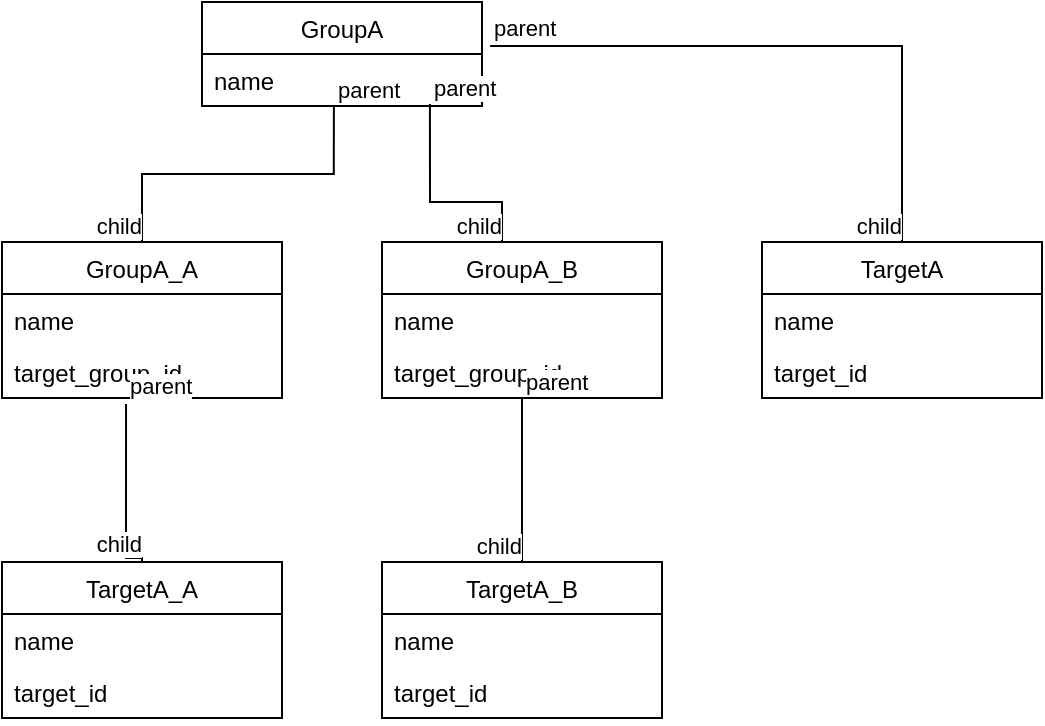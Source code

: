 <mxfile version="20.8.10" type="device"><diagram name="Page-1" id="OQktuxtRgtFUZpyvT3l3"><mxGraphModel dx="1434" dy="844" grid="1" gridSize="10" guides="1" tooltips="1" connect="1" arrows="1" fold="1" page="1" pageScale="1" pageWidth="850" pageHeight="1100" math="0" shadow="0"><root><mxCell id="0"/><mxCell id="1" parent="0"/><mxCell id="FVVRCT9ZKk4l8ToGjVFs-1" value="GroupA" style="swimlane;fontStyle=0;childLayout=stackLayout;horizontal=1;startSize=26;fillColor=none;horizontalStack=0;resizeParent=1;resizeParentMax=0;resizeLast=0;collapsible=1;marginBottom=0;" vertex="1" parent="1"><mxGeometry x="220" y="30" width="140" height="52" as="geometry"/></mxCell><mxCell id="FVVRCT9ZKk4l8ToGjVFs-2" value="name" style="text;strokeColor=none;fillColor=none;align=left;verticalAlign=top;spacingLeft=4;spacingRight=4;overflow=hidden;rotatable=0;points=[[0,0.5],[1,0.5]];portConstraint=eastwest;" vertex="1" parent="FVVRCT9ZKk4l8ToGjVFs-1"><mxGeometry y="26" width="140" height="26" as="geometry"/></mxCell><mxCell id="FVVRCT9ZKk4l8ToGjVFs-5" value="GroupA_A" style="swimlane;fontStyle=0;childLayout=stackLayout;horizontal=1;startSize=26;fillColor=none;horizontalStack=0;resizeParent=1;resizeParentMax=0;resizeLast=0;collapsible=1;marginBottom=0;" vertex="1" parent="1"><mxGeometry x="120" y="150" width="140" height="78" as="geometry"/></mxCell><mxCell id="FVVRCT9ZKk4l8ToGjVFs-6" value="name" style="text;strokeColor=none;fillColor=none;align=left;verticalAlign=top;spacingLeft=4;spacingRight=4;overflow=hidden;rotatable=0;points=[[0,0.5],[1,0.5]];portConstraint=eastwest;" vertex="1" parent="FVVRCT9ZKk4l8ToGjVFs-5"><mxGeometry y="26" width="140" height="26" as="geometry"/></mxCell><mxCell id="FVVRCT9ZKk4l8ToGjVFs-7" value="target_group_id" style="text;strokeColor=none;fillColor=none;align=left;verticalAlign=top;spacingLeft=4;spacingRight=4;overflow=hidden;rotatable=0;points=[[0,0.5],[1,0.5]];portConstraint=eastwest;" vertex="1" parent="FVVRCT9ZKk4l8ToGjVFs-5"><mxGeometry y="52" width="140" height="26" as="geometry"/></mxCell><mxCell id="FVVRCT9ZKk4l8ToGjVFs-9" value="GroupA_B" style="swimlane;fontStyle=0;childLayout=stackLayout;horizontal=1;startSize=26;fillColor=none;horizontalStack=0;resizeParent=1;resizeParentMax=0;resizeLast=0;collapsible=1;marginBottom=0;" vertex="1" parent="1"><mxGeometry x="310" y="150" width="140" height="78" as="geometry"/></mxCell><mxCell id="FVVRCT9ZKk4l8ToGjVFs-10" value="name" style="text;strokeColor=none;fillColor=none;align=left;verticalAlign=top;spacingLeft=4;spacingRight=4;overflow=hidden;rotatable=0;points=[[0,0.5],[1,0.5]];portConstraint=eastwest;" vertex="1" parent="FVVRCT9ZKk4l8ToGjVFs-9"><mxGeometry y="26" width="140" height="26" as="geometry"/></mxCell><mxCell id="FVVRCT9ZKk4l8ToGjVFs-11" value="target_group_id" style="text;strokeColor=none;fillColor=none;align=left;verticalAlign=top;spacingLeft=4;spacingRight=4;overflow=hidden;rotatable=0;points=[[0,0.5],[1,0.5]];portConstraint=eastwest;" vertex="1" parent="FVVRCT9ZKk4l8ToGjVFs-9"><mxGeometry y="52" width="140" height="26" as="geometry"/></mxCell><mxCell id="FVVRCT9ZKk4l8ToGjVFs-17" value="TargetA" style="swimlane;fontStyle=0;childLayout=stackLayout;horizontal=1;startSize=26;fillColor=none;horizontalStack=0;resizeParent=1;resizeParentMax=0;resizeLast=0;collapsible=1;marginBottom=0;" vertex="1" parent="1"><mxGeometry x="500" y="150" width="140" height="78" as="geometry"/></mxCell><mxCell id="FVVRCT9ZKk4l8ToGjVFs-18" value="name" style="text;strokeColor=none;fillColor=none;align=left;verticalAlign=top;spacingLeft=4;spacingRight=4;overflow=hidden;rotatable=0;points=[[0,0.5],[1,0.5]];portConstraint=eastwest;" vertex="1" parent="FVVRCT9ZKk4l8ToGjVFs-17"><mxGeometry y="26" width="140" height="26" as="geometry"/></mxCell><mxCell id="FVVRCT9ZKk4l8ToGjVFs-19" value="target_id" style="text;strokeColor=none;fillColor=none;align=left;verticalAlign=top;spacingLeft=4;spacingRight=4;overflow=hidden;rotatable=0;points=[[0,0.5],[1,0.5]];portConstraint=eastwest;" vertex="1" parent="FVVRCT9ZKk4l8ToGjVFs-17"><mxGeometry y="52" width="140" height="26" as="geometry"/></mxCell><mxCell id="FVVRCT9ZKk4l8ToGjVFs-21" value="TargetA_A" style="swimlane;fontStyle=0;childLayout=stackLayout;horizontal=1;startSize=26;fillColor=none;horizontalStack=0;resizeParent=1;resizeParentMax=0;resizeLast=0;collapsible=1;marginBottom=0;" vertex="1" parent="1"><mxGeometry x="120" y="310" width="140" height="78" as="geometry"/></mxCell><mxCell id="FVVRCT9ZKk4l8ToGjVFs-22" value="name" style="text;strokeColor=none;fillColor=none;align=left;verticalAlign=top;spacingLeft=4;spacingRight=4;overflow=hidden;rotatable=0;points=[[0,0.5],[1,0.5]];portConstraint=eastwest;" vertex="1" parent="FVVRCT9ZKk4l8ToGjVFs-21"><mxGeometry y="26" width="140" height="26" as="geometry"/></mxCell><mxCell id="FVVRCT9ZKk4l8ToGjVFs-23" value="target_id" style="text;strokeColor=none;fillColor=none;align=left;verticalAlign=top;spacingLeft=4;spacingRight=4;overflow=hidden;rotatable=0;points=[[0,0.5],[1,0.5]];portConstraint=eastwest;" vertex="1" parent="FVVRCT9ZKk4l8ToGjVFs-21"><mxGeometry y="52" width="140" height="26" as="geometry"/></mxCell><mxCell id="FVVRCT9ZKk4l8ToGjVFs-24" value="TargetA_B" style="swimlane;fontStyle=0;childLayout=stackLayout;horizontal=1;startSize=26;fillColor=none;horizontalStack=0;resizeParent=1;resizeParentMax=0;resizeLast=0;collapsible=1;marginBottom=0;" vertex="1" parent="1"><mxGeometry x="310" y="310" width="140" height="78" as="geometry"/></mxCell><mxCell id="FVVRCT9ZKk4l8ToGjVFs-25" value="name" style="text;strokeColor=none;fillColor=none;align=left;verticalAlign=top;spacingLeft=4;spacingRight=4;overflow=hidden;rotatable=0;points=[[0,0.5],[1,0.5]];portConstraint=eastwest;" vertex="1" parent="FVVRCT9ZKk4l8ToGjVFs-24"><mxGeometry y="26" width="140" height="26" as="geometry"/></mxCell><mxCell id="FVVRCT9ZKk4l8ToGjVFs-26" value="target_id" style="text;strokeColor=none;fillColor=none;align=left;verticalAlign=top;spacingLeft=4;spacingRight=4;overflow=hidden;rotatable=0;points=[[0,0.5],[1,0.5]];portConstraint=eastwest;" vertex="1" parent="FVVRCT9ZKk4l8ToGjVFs-24"><mxGeometry y="52" width="140" height="26" as="geometry"/></mxCell><mxCell id="FVVRCT9ZKk4l8ToGjVFs-27" value="" style="endArrow=none;html=1;edgeStyle=orthogonalEdgeStyle;rounded=0;exitX=0.471;exitY=1;exitDx=0;exitDy=0;exitPerimeter=0;entryX=0.5;entryY=0;entryDx=0;entryDy=0;" edge="1" parent="1" source="FVVRCT9ZKk4l8ToGjVFs-2" target="FVVRCT9ZKk4l8ToGjVFs-5"><mxGeometry relative="1" as="geometry"><mxPoint x="170" y="280" as="sourcePoint"/><mxPoint x="330" y="280" as="targetPoint"/></mxGeometry></mxCell><mxCell id="FVVRCT9ZKk4l8ToGjVFs-28" value="parent" style="edgeLabel;resizable=0;html=1;align=left;verticalAlign=bottom;" connectable="0" vertex="1" parent="FVVRCT9ZKk4l8ToGjVFs-27"><mxGeometry x="-1" relative="1" as="geometry"/></mxCell><mxCell id="FVVRCT9ZKk4l8ToGjVFs-29" value="child" style="edgeLabel;resizable=0;html=1;align=right;verticalAlign=bottom;" connectable="0" vertex="1" parent="FVVRCT9ZKk4l8ToGjVFs-27"><mxGeometry x="1" relative="1" as="geometry"/></mxCell><mxCell id="FVVRCT9ZKk4l8ToGjVFs-30" value="" style="endArrow=none;html=1;edgeStyle=orthogonalEdgeStyle;rounded=0;exitX=0.814;exitY=0.962;exitDx=0;exitDy=0;exitPerimeter=0;" edge="1" parent="1" source="FVVRCT9ZKk4l8ToGjVFs-2"><mxGeometry relative="1" as="geometry"><mxPoint x="180" y="240" as="sourcePoint"/><mxPoint x="370" y="150" as="targetPoint"/><Array as="points"><mxPoint x="334" y="130"/><mxPoint x="370" y="130"/></Array></mxGeometry></mxCell><mxCell id="FVVRCT9ZKk4l8ToGjVFs-31" value="parent" style="edgeLabel;resizable=0;html=1;align=left;verticalAlign=bottom;" connectable="0" vertex="1" parent="FVVRCT9ZKk4l8ToGjVFs-30"><mxGeometry x="-1" relative="1" as="geometry"/></mxCell><mxCell id="FVVRCT9ZKk4l8ToGjVFs-32" value="child" style="edgeLabel;resizable=0;html=1;align=right;verticalAlign=bottom;" connectable="0" vertex="1" parent="FVVRCT9ZKk4l8ToGjVFs-30"><mxGeometry x="1" relative="1" as="geometry"/></mxCell><mxCell id="FVVRCT9ZKk4l8ToGjVFs-34" value="" style="endArrow=none;html=1;edgeStyle=orthogonalEdgeStyle;rounded=0;entryX=0.5;entryY=0;entryDx=0;entryDy=0;exitX=1.029;exitY=-0.154;exitDx=0;exitDy=0;exitPerimeter=0;" edge="1" parent="1" source="FVVRCT9ZKk4l8ToGjVFs-2" target="FVVRCT9ZKk4l8ToGjVFs-17"><mxGeometry relative="1" as="geometry"><mxPoint x="360" y="240" as="sourcePoint"/><mxPoint x="520" y="240" as="targetPoint"/></mxGeometry></mxCell><mxCell id="FVVRCT9ZKk4l8ToGjVFs-35" value="parent" style="edgeLabel;resizable=0;html=1;align=left;verticalAlign=bottom;" connectable="0" vertex="1" parent="FVVRCT9ZKk4l8ToGjVFs-34"><mxGeometry x="-1" relative="1" as="geometry"/></mxCell><mxCell id="FVVRCT9ZKk4l8ToGjVFs-36" value="child" style="edgeLabel;resizable=0;html=1;align=right;verticalAlign=bottom;" connectable="0" vertex="1" parent="FVVRCT9ZKk4l8ToGjVFs-34"><mxGeometry x="1" relative="1" as="geometry"/></mxCell><mxCell id="FVVRCT9ZKk4l8ToGjVFs-37" value="" style="endArrow=none;html=1;edgeStyle=orthogonalEdgeStyle;rounded=0;exitX=0.443;exitY=1.115;exitDx=0;exitDy=0;exitPerimeter=0;" edge="1" parent="1" source="FVVRCT9ZKk4l8ToGjVFs-7" target="FVVRCT9ZKk4l8ToGjVFs-21"><mxGeometry relative="1" as="geometry"><mxPoint x="220" y="240" as="sourcePoint"/><mxPoint x="380" y="240" as="targetPoint"/><Array as="points"><mxPoint x="182" y="308"/><mxPoint x="190" y="308"/></Array></mxGeometry></mxCell><mxCell id="FVVRCT9ZKk4l8ToGjVFs-38" value="parent" style="edgeLabel;resizable=0;html=1;align=left;verticalAlign=bottom;" connectable="0" vertex="1" parent="FVVRCT9ZKk4l8ToGjVFs-37"><mxGeometry x="-1" relative="1" as="geometry"/></mxCell><mxCell id="FVVRCT9ZKk4l8ToGjVFs-39" value="child" style="edgeLabel;resizable=0;html=1;align=right;verticalAlign=bottom;" connectable="0" vertex="1" parent="FVVRCT9ZKk4l8ToGjVFs-37"><mxGeometry x="1" relative="1" as="geometry"/></mxCell><mxCell id="FVVRCT9ZKk4l8ToGjVFs-40" value="" style="endArrow=none;html=1;edgeStyle=orthogonalEdgeStyle;rounded=0;entryX=0.5;entryY=0;entryDx=0;entryDy=0;" edge="1" parent="1" source="FVVRCT9ZKk4l8ToGjVFs-11" target="FVVRCT9ZKk4l8ToGjVFs-24"><mxGeometry relative="1" as="geometry"><mxPoint x="220" y="240" as="sourcePoint"/><mxPoint x="380" y="240" as="targetPoint"/><Array as="points"><mxPoint x="380" y="240"/><mxPoint x="380" y="240"/></Array></mxGeometry></mxCell><mxCell id="FVVRCT9ZKk4l8ToGjVFs-41" value="parent" style="edgeLabel;resizable=0;html=1;align=left;verticalAlign=bottom;" connectable="0" vertex="1" parent="FVVRCT9ZKk4l8ToGjVFs-40"><mxGeometry x="-1" relative="1" as="geometry"/></mxCell><mxCell id="FVVRCT9ZKk4l8ToGjVFs-42" value="child" style="edgeLabel;resizable=0;html=1;align=right;verticalAlign=bottom;" connectable="0" vertex="1" parent="FVVRCT9ZKk4l8ToGjVFs-40"><mxGeometry x="1" relative="1" as="geometry"/></mxCell></root></mxGraphModel></diagram></mxfile>